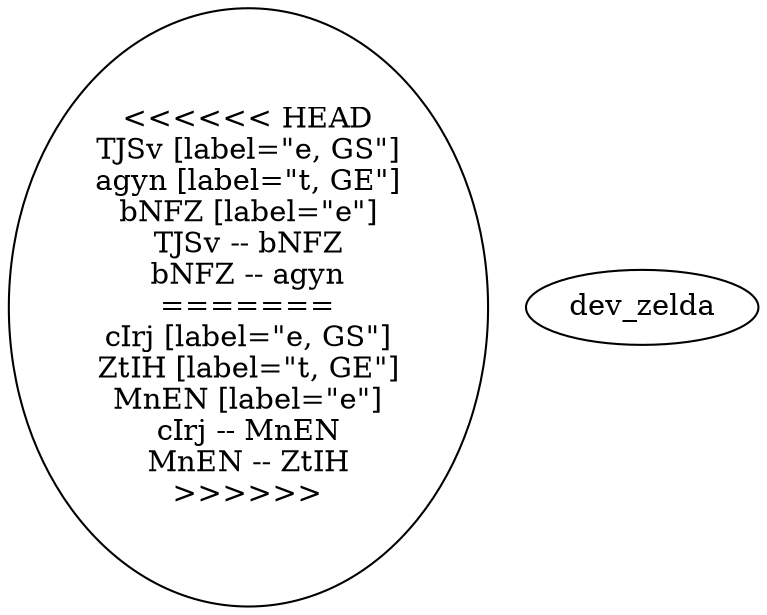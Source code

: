 graph {
<<<<<<< HEAD
TJSv [label="e, GS"]
agyn [label="t, GE"]
bNFZ [label="e"]
TJSv -- bNFZ
bNFZ -- agyn
=======
cIrj [label="e, GS"]
ZtIH [label="t, GE"]
MnEN [label="e"]
cIrj -- MnEN
MnEN -- ZtIH
>>>>>>> dev_zelda
}